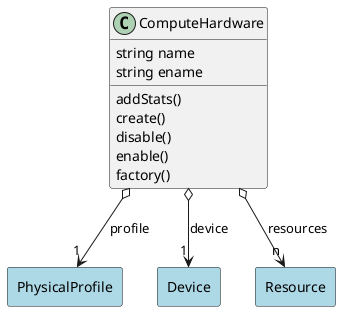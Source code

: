 @startuml

class "ComputeHardware" as Model {
 string name
 string ename

 addStats()
 create()
 disable()
 enable()
 factory()
 
}

rectangle "PhysicalProfile" as PhysicalProfile #lightblue {
}

Model o--> "1" PhysicalProfile : profile


rectangle "Device" as Device #lightblue {
}

Model o--> "1" Device : device


rectangle "Resource" as Resource #lightblue {
}

Model o--> "n" Resource : resources





@enduml
